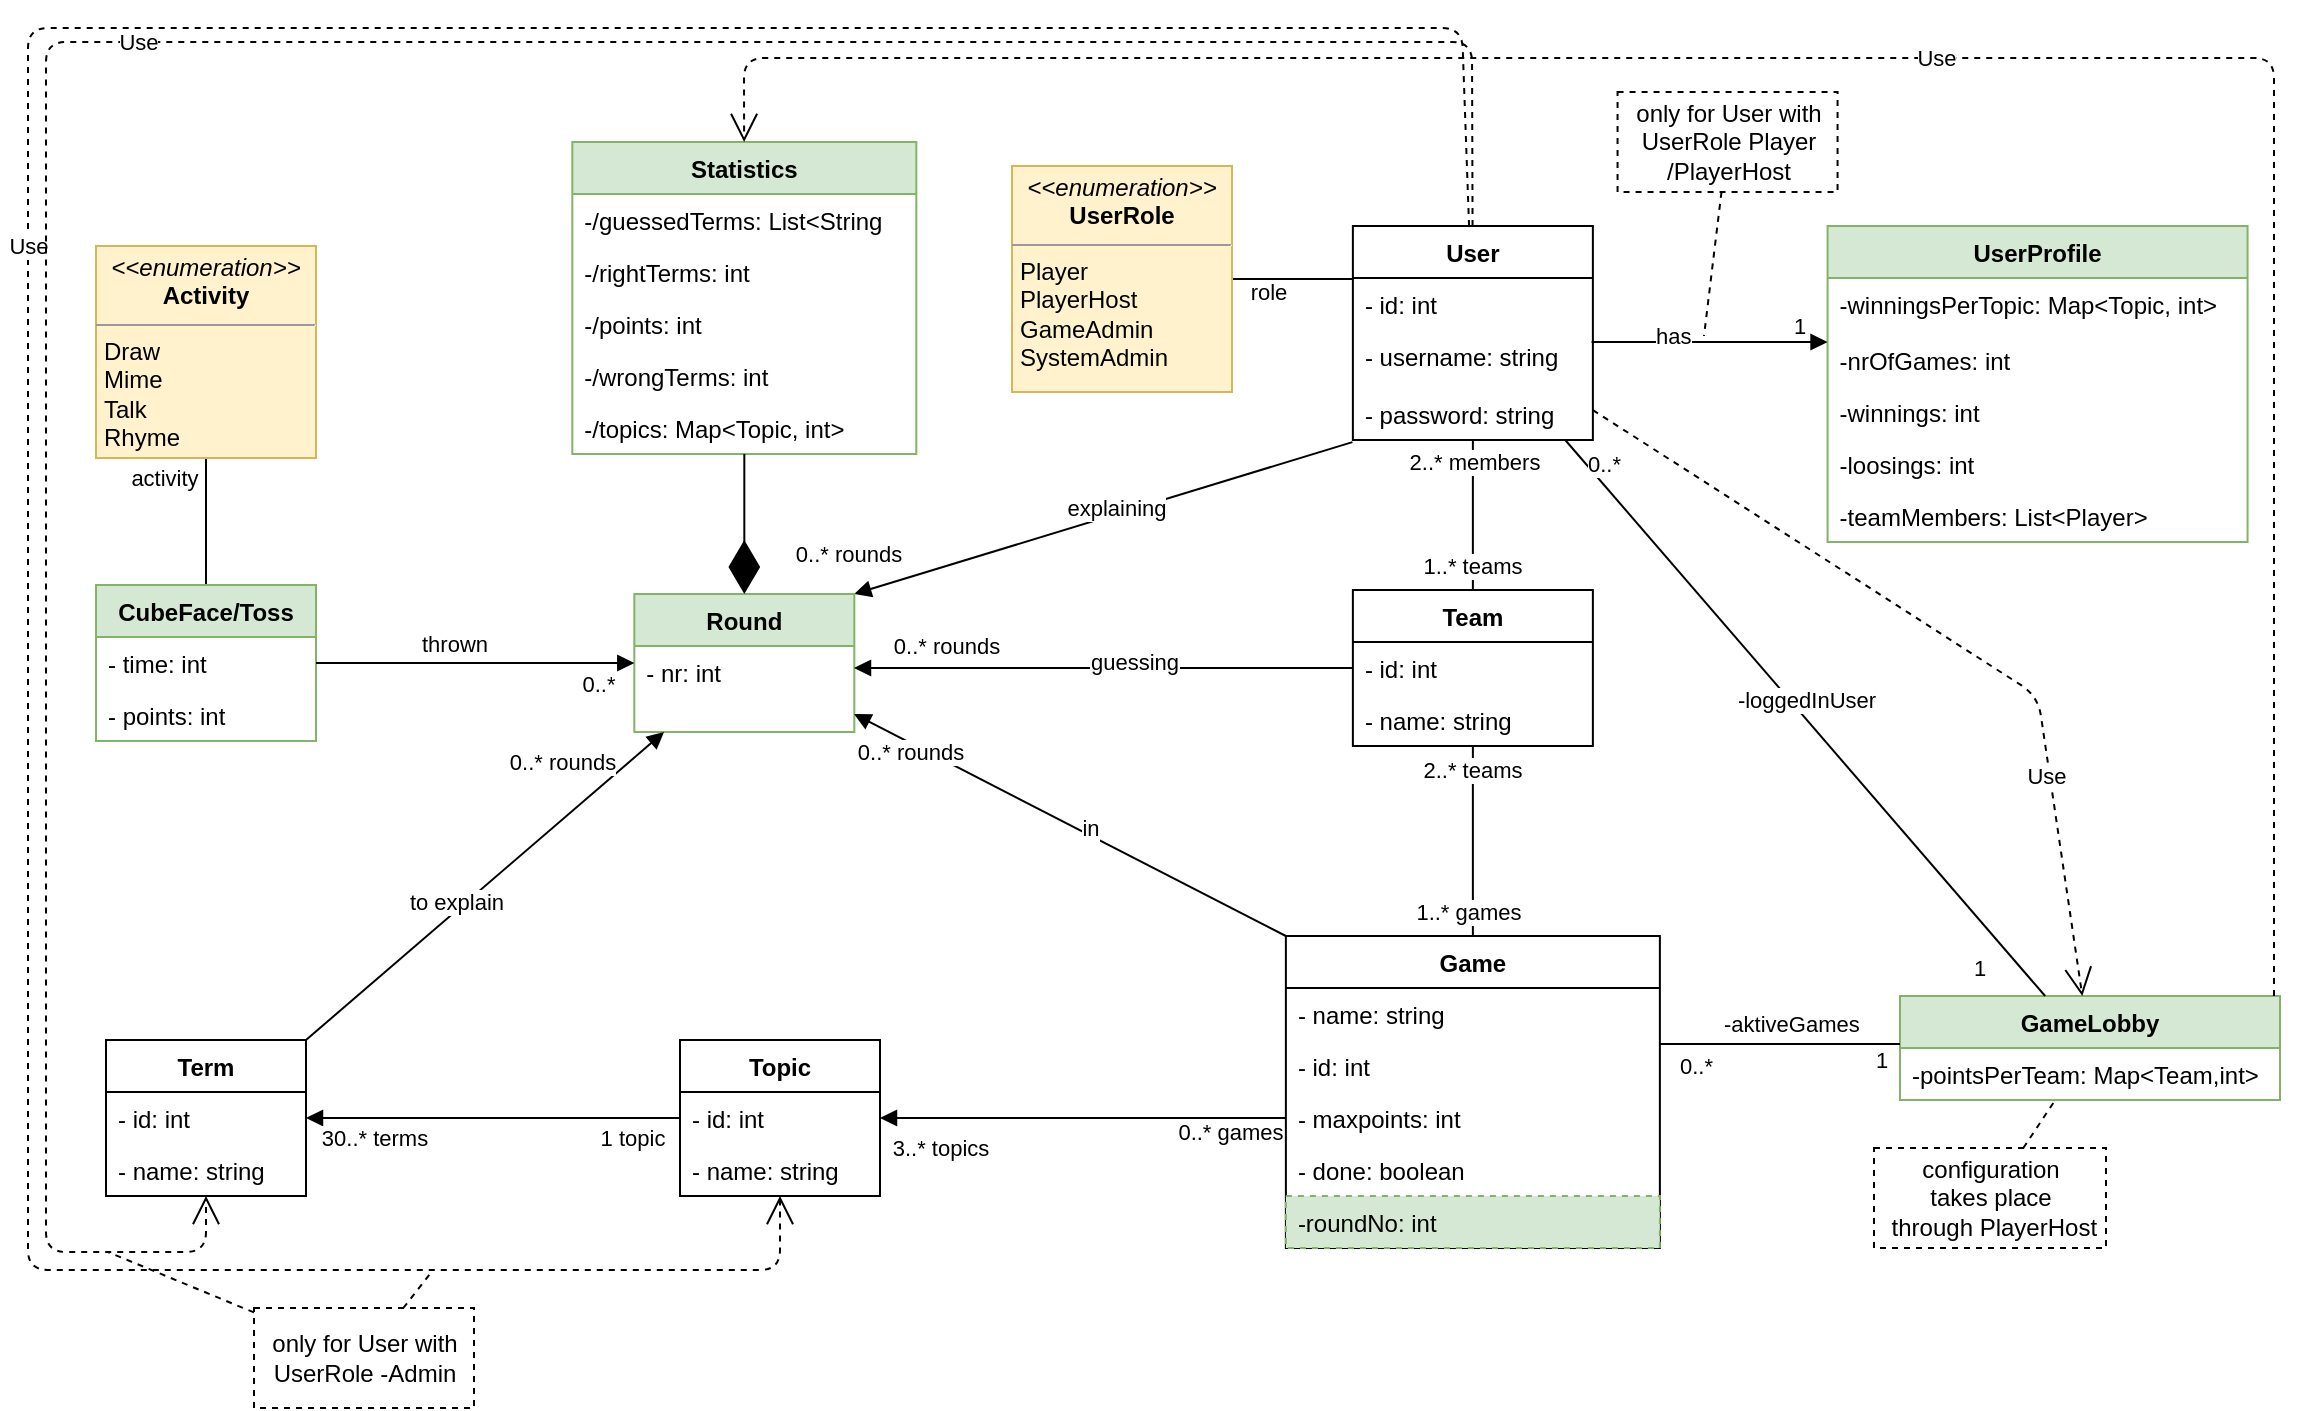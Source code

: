 <mxfile version="14.4.8" type="device"><diagram id="x_NA4deysEJHLA-lDIzr" name="Seite-1"><mxGraphModel dx="1422" dy="763" grid="0" gridSize="10" guides="1" tooltips="1" connect="1" arrows="1" fold="1" page="1" pageScale="1" pageWidth="1169" pageHeight="827" math="0" shadow="0"><root><mxCell id="0"/><mxCell id="1" parent="0"/><mxCell id="78UvX9WIQL5GHPiApA8K-1" value="User" style="swimlane;fontStyle=1;childLayout=stackLayout;horizontal=1;startSize=26;fillColor=none;horizontalStack=0;resizeParent=1;resizeParentMax=0;resizeLast=0;collapsible=1;marginBottom=0;" parent="1" vertex="1"><mxGeometry x="688.44" y="123" width="120" height="107" as="geometry"/></mxCell><mxCell id="78UvX9WIQL5GHPiApA8K-2" value="- id: int" style="text;strokeColor=none;fillColor=none;align=left;verticalAlign=top;spacingLeft=4;spacingRight=4;overflow=hidden;rotatable=0;points=[[0,0.5],[1,0.5]];portConstraint=eastwest;" parent="78UvX9WIQL5GHPiApA8K-1" vertex="1"><mxGeometry y="26" width="120" height="26" as="geometry"/></mxCell><mxCell id="78UvX9WIQL5GHPiApA8K-3" value="- username: string" style="text;strokeColor=none;fillColor=none;align=left;verticalAlign=top;spacingLeft=4;spacingRight=4;overflow=hidden;rotatable=0;points=[[0,0.5],[1,0.5]];portConstraint=eastwest;" parent="78UvX9WIQL5GHPiApA8K-1" vertex="1"><mxGeometry y="52" width="120" height="29" as="geometry"/></mxCell><mxCell id="78UvX9WIQL5GHPiApA8K-4" value="- password: string" style="text;strokeColor=none;fillColor=none;align=left;verticalAlign=top;spacingLeft=4;spacingRight=4;overflow=hidden;rotatable=0;points=[[0,0.5],[1,0.5]];portConstraint=eastwest;" parent="78UvX9WIQL5GHPiApA8K-1" vertex="1"><mxGeometry y="81" width="120" height="26" as="geometry"/></mxCell><mxCell id="78UvX9WIQL5GHPiApA8K-37" style="edgeStyle=orthogonalEdgeStyle;rounded=0;orthogonalLoop=1;jettySize=auto;html=1;endArrow=none;endFill=0;" parent="1" source="78UvX9WIQL5GHPiApA8K-9" target="78UvX9WIQL5GHPiApA8K-1" edge="1"><mxGeometry relative="1" as="geometry"><Array as="points"><mxPoint x="571" y="177"/><mxPoint x="571" y="177"/></Array><mxPoint x="583.78" y="175" as="sourcePoint"/></mxGeometry></mxCell><mxCell id="78UvX9WIQL5GHPiApA8K-73" value="role" style="edgeLabel;html=1;align=center;verticalAlign=middle;resizable=0;points=[];" parent="78UvX9WIQL5GHPiApA8K-37" vertex="1" connectable="0"><mxGeometry x="-0.604" y="-1" relative="1" as="geometry"><mxPoint x="6" y="5" as="offset"/></mxGeometry></mxCell><mxCell id="78UvX9WIQL5GHPiApA8K-9" value="&lt;p style=&quot;margin: 0px ; margin-top: 4px ; text-align: center&quot;&gt;&lt;i&gt;&amp;lt;&amp;lt;enumeration&amp;gt;&amp;gt;&lt;/i&gt;&lt;br&gt;&lt;b&gt;UserRole&lt;/b&gt;&lt;/p&gt;&lt;hr size=&quot;1&quot;&gt;&lt;p style=&quot;margin: 0px ; margin-left: 4px&quot;&gt;Player&lt;/p&gt;&lt;p style=&quot;margin: 0px ; margin-left: 4px&quot;&gt;PlayerHost&lt;/p&gt;&lt;p style=&quot;margin: 0px ; margin-left: 4px&quot;&gt;GameAdmin&lt;/p&gt;&lt;p style=&quot;margin: 0px ; margin-left: 4px&quot;&gt;SystemAdmin&lt;/p&gt;" style="verticalAlign=top;align=left;overflow=fill;fontSize=12;fontFamily=Helvetica;html=1;fillColor=#fff2cc;strokeColor=#d6b656;" parent="1" vertex="1"><mxGeometry x="518" y="93" width="110" height="113" as="geometry"/></mxCell><mxCell id="78UvX9WIQL5GHPiApA8K-57" style="edgeStyle=none;orthogonalLoop=1;jettySize=auto;html=1;endArrow=none;endFill=0;" parent="1" source="78UvX9WIQL5GHPiApA8K-10" target="78UvX9WIQL5GHPiApA8K-32" edge="1"><mxGeometry relative="1" as="geometry"/></mxCell><mxCell id="78UvX9WIQL5GHPiApA8K-58" value="activity" style="edgeLabel;html=1;align=center;verticalAlign=middle;resizable=0;points=[];" parent="78UvX9WIQL5GHPiApA8K-57" vertex="1" connectable="0"><mxGeometry x="-0.566" y="1" relative="1" as="geometry"><mxPoint x="-22.16" y="-4" as="offset"/></mxGeometry></mxCell><mxCell id="78UvX9WIQL5GHPiApA8K-10" value="&lt;p style=&quot;margin: 0px ; margin-top: 4px ; text-align: center&quot;&gt;&lt;i&gt;&amp;lt;&amp;lt;enumeration&amp;gt;&amp;gt;&lt;/i&gt;&lt;br&gt;&lt;b&gt;Activity&lt;/b&gt;&lt;/p&gt;&lt;hr size=&quot;1&quot;&gt;&lt;p style=&quot;margin: 0px ; margin-left: 4px&quot;&gt;Draw&lt;br&gt;Mime&lt;/p&gt;&lt;p style=&quot;margin: 0px ; margin-left: 4px&quot;&gt;Talk&lt;/p&gt;&lt;p style=&quot;margin: 0px ; margin-left: 4px&quot;&gt;Rhyme&lt;/p&gt;" style="verticalAlign=top;align=left;overflow=fill;fontSize=12;fontFamily=Helvetica;html=1;fillColor=#fff2cc;strokeColor=#d6b656;" parent="1" vertex="1"><mxGeometry x="60.0" y="133" width="110" height="106" as="geometry"/></mxCell><mxCell id="78UvX9WIQL5GHPiApA8K-11" value="Team" style="swimlane;fontStyle=1;childLayout=stackLayout;horizontal=1;startSize=26;fillColor=none;horizontalStack=0;resizeParent=1;resizeParentMax=0;resizeLast=0;collapsible=1;marginBottom=0;" parent="1" vertex="1"><mxGeometry x="688.44" y="305" width="120" height="78" as="geometry"/></mxCell><mxCell id="78UvX9WIQL5GHPiApA8K-12" value="- id: int" style="text;strokeColor=none;fillColor=none;align=left;verticalAlign=top;spacingLeft=4;spacingRight=4;overflow=hidden;rotatable=0;points=[[0,0.5],[1,0.5]];portConstraint=eastwest;" parent="78UvX9WIQL5GHPiApA8K-11" vertex="1"><mxGeometry y="26" width="120" height="26" as="geometry"/></mxCell><mxCell id="78UvX9WIQL5GHPiApA8K-13" value="- name: string" style="text;strokeColor=none;fillColor=none;align=left;verticalAlign=top;spacingLeft=4;spacingRight=4;overflow=hidden;rotatable=0;points=[[0,0.5],[1,0.5]];portConstraint=eastwest;" parent="78UvX9WIQL5GHPiApA8K-11" vertex="1"><mxGeometry y="52" width="120" height="26" as="geometry"/></mxCell><mxCell id="78UvX9WIQL5GHPiApA8K-15" value="Game" style="swimlane;fontStyle=1;childLayout=stackLayout;horizontal=1;startSize=26;fillColor=none;horizontalStack=0;resizeParent=1;resizeParentMax=0;resizeLast=0;collapsible=1;marginBottom=0;" parent="1" vertex="1"><mxGeometry x="654.94" y="478" width="187" height="156" as="geometry"/></mxCell><mxCell id="78UvX9WIQL5GHPiApA8K-17" value="- name: string" style="text;strokeColor=none;fillColor=none;align=left;verticalAlign=top;spacingLeft=4;spacingRight=4;overflow=hidden;rotatable=0;points=[[0,0.5],[1,0.5]];portConstraint=eastwest;" parent="78UvX9WIQL5GHPiApA8K-15" vertex="1"><mxGeometry y="26" width="187" height="26" as="geometry"/></mxCell><mxCell id="78UvX9WIQL5GHPiApA8K-16" value="- id: int" style="text;strokeColor=none;fillColor=none;align=left;verticalAlign=top;spacingLeft=4;spacingRight=4;overflow=hidden;rotatable=0;points=[[0,0.5],[1,0.5]];portConstraint=eastwest;" parent="78UvX9WIQL5GHPiApA8K-15" vertex="1"><mxGeometry y="52" width="187" height="26" as="geometry"/></mxCell><mxCell id="78UvX9WIQL5GHPiApA8K-18" value="- maxpoints: int" style="text;strokeColor=none;fillColor=none;align=left;verticalAlign=top;spacingLeft=4;spacingRight=4;overflow=hidden;rotatable=0;points=[[0,0.5],[1,0.5]];portConstraint=eastwest;" parent="78UvX9WIQL5GHPiApA8K-15" vertex="1"><mxGeometry y="78" width="187" height="26" as="geometry"/></mxCell><mxCell id="78UvX9WIQL5GHPiApA8K-19" value="- done: boolean" style="text;strokeColor=none;fillColor=none;align=left;verticalAlign=top;spacingLeft=4;spacingRight=4;overflow=hidden;rotatable=0;points=[[0,0.5],[1,0.5]];portConstraint=eastwest;" parent="78UvX9WIQL5GHPiApA8K-15" vertex="1"><mxGeometry y="104" width="187" height="26" as="geometry"/></mxCell><mxCell id="kWWr2eibAgtma6J2iYy3-29" value="-roundNo: int" style="text;strokeColor=#82b366;fillColor=#d5e8d4;align=left;verticalAlign=top;spacingLeft=4;spacingRight=4;overflow=hidden;rotatable=0;points=[[0,0.5],[1,0.5]];portConstraint=eastwest;dashed=1;" parent="78UvX9WIQL5GHPiApA8K-15" vertex="1"><mxGeometry y="130" width="187" height="26" as="geometry"/></mxCell><mxCell id="78UvX9WIQL5GHPiApA8K-38" style="orthogonalLoop=1;jettySize=auto;html=1;endArrow=none;endFill=0;exitX=1;exitY=0;exitDx=0;exitDy=0;entryX=-0.002;entryY=1.041;entryDx=0;entryDy=0;entryPerimeter=0;startArrow=block;startFill=1;" parent="1" source="78UvX9WIQL5GHPiApA8K-20" target="78UvX9WIQL5GHPiApA8K-4" edge="1"><mxGeometry relative="1" as="geometry"><mxPoint x="585.16" y="244" as="targetPoint"/></mxGeometry></mxCell><mxCell id="78UvX9WIQL5GHPiApA8K-39" value="explaining" style="edgeLabel;html=1;align=center;verticalAlign=middle;resizable=0;points=[];" parent="78UvX9WIQL5GHPiApA8K-38" vertex="1" connectable="0"><mxGeometry x="-0.118" relative="1" as="geometry"><mxPoint x="20.84" y="-9.46" as="offset"/></mxGeometry></mxCell><mxCell id="78UvX9WIQL5GHPiApA8K-41" value="0..* rounds" style="edgeLabel;html=1;align=center;verticalAlign=middle;resizable=0;points=[];" parent="78UvX9WIQL5GHPiApA8K-38" vertex="1" connectable="0"><mxGeometry x="-0.835" y="1" relative="1" as="geometry"><mxPoint x="-23.91" y="-12.63" as="offset"/></mxGeometry></mxCell><mxCell id="78UvX9WIQL5GHPiApA8K-20" value="Round" style="swimlane;fontStyle=1;childLayout=stackLayout;horizontal=1;startSize=26;fillColor=#d5e8d4;horizontalStack=0;resizeParent=1;resizeParentMax=0;resizeLast=0;collapsible=1;marginBottom=0;strokeColor=#82b366;" parent="1" vertex="1"><mxGeometry x="329.16" y="307" width="110" height="69" as="geometry"/></mxCell><mxCell id="78UvX9WIQL5GHPiApA8K-21" value="- nr: int" style="text;strokeColor=none;fillColor=none;align=left;verticalAlign=top;spacingLeft=4;spacingRight=4;overflow=hidden;rotatable=0;points=[[0,0.5],[1,0.5]];portConstraint=eastwest;" parent="78UvX9WIQL5GHPiApA8K-20" vertex="1"><mxGeometry y="26" width="110" height="43" as="geometry"/></mxCell><mxCell id="78UvX9WIQL5GHPiApA8K-26" value="Term" style="swimlane;fontStyle=1;childLayout=stackLayout;horizontal=1;startSize=26;fillColor=none;horizontalStack=0;resizeParent=1;resizeParentMax=0;resizeLast=0;collapsible=1;marginBottom=0;" parent="1" vertex="1"><mxGeometry x="65" y="530" width="100" height="78" as="geometry"/></mxCell><mxCell id="78UvX9WIQL5GHPiApA8K-27" value="- id: int" style="text;strokeColor=none;fillColor=none;align=left;verticalAlign=top;spacingLeft=4;spacingRight=4;overflow=hidden;rotatable=0;points=[[0,0.5],[1,0.5]];portConstraint=eastwest;" parent="78UvX9WIQL5GHPiApA8K-26" vertex="1"><mxGeometry y="26" width="100" height="26" as="geometry"/></mxCell><mxCell id="78UvX9WIQL5GHPiApA8K-28" value="- name: string" style="text;strokeColor=none;fillColor=none;align=left;verticalAlign=top;spacingLeft=4;spacingRight=4;overflow=hidden;rotatable=0;points=[[0,0.5],[1,0.5]];portConstraint=eastwest;" parent="78UvX9WIQL5GHPiApA8K-26" vertex="1"><mxGeometry y="52" width="100" height="26" as="geometry"/></mxCell><mxCell id="78UvX9WIQL5GHPiApA8K-29" value="Topic" style="swimlane;fontStyle=1;childLayout=stackLayout;horizontal=1;startSize=26;fillColor=none;horizontalStack=0;resizeParent=1;resizeParentMax=0;resizeLast=0;collapsible=1;marginBottom=0;" parent="1" vertex="1"><mxGeometry x="352.0" y="530" width="100" height="78" as="geometry"/></mxCell><mxCell id="78UvX9WIQL5GHPiApA8K-30" value="- id: int" style="text;strokeColor=none;fillColor=none;align=left;verticalAlign=top;spacingLeft=4;spacingRight=4;overflow=hidden;rotatable=0;points=[[0,0.5],[1,0.5]];portConstraint=eastwest;" parent="78UvX9WIQL5GHPiApA8K-29" vertex="1"><mxGeometry y="26" width="100" height="26" as="geometry"/></mxCell><mxCell id="78UvX9WIQL5GHPiApA8K-31" value="- name: string" style="text;strokeColor=none;fillColor=none;align=left;verticalAlign=top;spacingLeft=4;spacingRight=4;overflow=hidden;rotatable=0;points=[[0,0.5],[1,0.5]];portConstraint=eastwest;" parent="78UvX9WIQL5GHPiApA8K-29" vertex="1"><mxGeometry y="52" width="100" height="26" as="geometry"/></mxCell><mxCell id="78UvX9WIQL5GHPiApA8K-32" value="CubeFace/Toss" style="swimlane;fontStyle=1;childLayout=stackLayout;horizontal=1;startSize=26;fillColor=#d5e8d4;horizontalStack=0;resizeParent=1;resizeParentMax=0;resizeLast=0;collapsible=1;marginBottom=0;strokeColor=#82b366;" parent="1" vertex="1"><mxGeometry x="60.0" y="302.5" width="110" height="78" as="geometry"/></mxCell><mxCell id="78UvX9WIQL5GHPiApA8K-33" value="- time: int" style="text;strokeColor=none;fillColor=none;align=left;verticalAlign=top;spacingLeft=4;spacingRight=4;overflow=hidden;rotatable=0;points=[[0,0.5],[1,0.5]];portConstraint=eastwest;" parent="78UvX9WIQL5GHPiApA8K-32" vertex="1"><mxGeometry y="26" width="110" height="26" as="geometry"/></mxCell><mxCell id="78UvX9WIQL5GHPiApA8K-34" value="- points: int" style="text;strokeColor=none;fillColor=none;align=left;verticalAlign=top;spacingLeft=4;spacingRight=4;overflow=hidden;rotatable=0;points=[[0,0.5],[1,0.5]];portConstraint=eastwest;" parent="78UvX9WIQL5GHPiApA8K-32" vertex="1"><mxGeometry y="52" width="110" height="26" as="geometry"/></mxCell><mxCell id="78UvX9WIQL5GHPiApA8K-42" style="edgeStyle=none;orthogonalLoop=1;jettySize=auto;html=1;endArrow=none;endFill=0;startArrow=block;startFill=1;" parent="1" target="78UvX9WIQL5GHPiApA8K-12" edge="1"><mxGeometry relative="1" as="geometry"><mxPoint x="439" y="344" as="sourcePoint"/><Array as="points"/></mxGeometry></mxCell><mxCell id="78UvX9WIQL5GHPiApA8K-43" value="guessing" style="edgeLabel;html=1;align=center;verticalAlign=middle;resizable=0;points=[];" parent="78UvX9WIQL5GHPiApA8K-42" vertex="1" connectable="0"><mxGeometry x="-0.153" y="-1" relative="1" as="geometry"><mxPoint x="34" y="-4" as="offset"/></mxGeometry></mxCell><mxCell id="78UvX9WIQL5GHPiApA8K-44" value="0..* rounds" style="edgeLabel;html=1;align=center;verticalAlign=middle;resizable=0;points=[];" parent="78UvX9WIQL5GHPiApA8K-42" vertex="1" connectable="0"><mxGeometry x="-0.88" y="-1" relative="1" as="geometry"><mxPoint x="31" y="-12" as="offset"/></mxGeometry></mxCell><mxCell id="78UvX9WIQL5GHPiApA8K-46" style="edgeStyle=none;orthogonalLoop=1;jettySize=auto;html=1;entryX=0;entryY=0;entryDx=0;entryDy=0;endArrow=none;endFill=0;startArrow=block;startFill=1;" parent="1" target="78UvX9WIQL5GHPiApA8K-15" edge="1"><mxGeometry relative="1" as="geometry"><mxPoint x="439" y="367" as="sourcePoint"/></mxGeometry></mxCell><mxCell id="78UvX9WIQL5GHPiApA8K-47" value="in" style="edgeLabel;html=1;align=center;verticalAlign=middle;resizable=0;points=[];" parent="78UvX9WIQL5GHPiApA8K-46" vertex="1" connectable="0"><mxGeometry x="-0.076" relative="1" as="geometry"><mxPoint x="18.39" y="5.8" as="offset"/></mxGeometry></mxCell><mxCell id="78UvX9WIQL5GHPiApA8K-48" value="0..* rounds" style="edgeLabel;html=1;align=center;verticalAlign=middle;resizable=0;points=[];" parent="78UvX9WIQL5GHPiApA8K-46" vertex="1" connectable="0"><mxGeometry x="-0.778" y="1" relative="1" as="geometry"><mxPoint x="2.91" y="7.17" as="offset"/></mxGeometry></mxCell><mxCell id="78UvX9WIQL5GHPiApA8K-50" style="edgeStyle=none;orthogonalLoop=1;jettySize=auto;html=1;entryX=0.5;entryY=0;entryDx=0;entryDy=0;endArrow=none;endFill=0;" parent="1" source="78UvX9WIQL5GHPiApA8K-13" target="78UvX9WIQL5GHPiApA8K-15" edge="1"><mxGeometry relative="1" as="geometry"/></mxCell><mxCell id="78UvX9WIQL5GHPiApA8K-52" value="1..* games" style="edgeLabel;html=1;align=center;verticalAlign=middle;resizable=0;points=[];" parent="78UvX9WIQL5GHPiApA8K-50" vertex="1" connectable="0"><mxGeometry x="0.697" y="2" relative="1" as="geometry"><mxPoint x="-5" y="2" as="offset"/></mxGeometry></mxCell><mxCell id="78UvX9WIQL5GHPiApA8K-53" value="2..* teams" style="edgeLabel;html=1;align=center;verticalAlign=middle;resizable=0;points=[];" parent="78UvX9WIQL5GHPiApA8K-50" vertex="1" connectable="0"><mxGeometry x="-0.688" y="-1" relative="1" as="geometry"><mxPoint y="-3" as="offset"/></mxGeometry></mxCell><mxCell id="78UvX9WIQL5GHPiApA8K-54" style="edgeStyle=none;orthogonalLoop=1;jettySize=auto;html=1;entryX=0.5;entryY=0;entryDx=0;entryDy=0;endArrow=none;endFill=0;" parent="1" source="78UvX9WIQL5GHPiApA8K-4" target="78UvX9WIQL5GHPiApA8K-11" edge="1"><mxGeometry relative="1" as="geometry"/></mxCell><mxCell id="78UvX9WIQL5GHPiApA8K-55" value="2..* members" style="edgeLabel;html=1;align=center;verticalAlign=middle;resizable=0;points=[];" parent="78UvX9WIQL5GHPiApA8K-54" vertex="1" connectable="0"><mxGeometry x="-0.723" relative="1" as="geometry"><mxPoint as="offset"/></mxGeometry></mxCell><mxCell id="78UvX9WIQL5GHPiApA8K-56" value="1..* teams" style="edgeLabel;html=1;align=center;verticalAlign=middle;resizable=0;points=[];" parent="78UvX9WIQL5GHPiApA8K-54" vertex="1" connectable="0"><mxGeometry x="0.68" y="-1" relative="1" as="geometry"><mxPoint as="offset"/></mxGeometry></mxCell><mxCell id="78UvX9WIQL5GHPiApA8K-64" style="edgeStyle=none;orthogonalLoop=1;jettySize=auto;html=1;entryX=0;entryY=0.5;entryDx=0;entryDy=0;endArrow=none;endFill=0;startArrow=block;startFill=1;" parent="1" source="78UvX9WIQL5GHPiApA8K-27" target="78UvX9WIQL5GHPiApA8K-30" edge="1"><mxGeometry relative="1" as="geometry"/></mxCell><mxCell id="78UvX9WIQL5GHPiApA8K-65" value="30..* terms" style="edgeLabel;html=1;align=center;verticalAlign=middle;resizable=0;points=[];" parent="78UvX9WIQL5GHPiApA8K-64" vertex="1" connectable="0"><mxGeometry x="-0.604" relative="1" as="geometry"><mxPoint x="-3.33" y="10" as="offset"/></mxGeometry></mxCell><mxCell id="78UvX9WIQL5GHPiApA8K-66" value="1 topic" style="edgeLabel;html=1;align=center;verticalAlign=middle;resizable=0;points=[];" parent="78UvX9WIQL5GHPiApA8K-64" vertex="1" connectable="0"><mxGeometry x="0.588" y="2" relative="1" as="geometry"><mxPoint x="13.83" y="12" as="offset"/></mxGeometry></mxCell><mxCell id="78UvX9WIQL5GHPiApA8K-68" style="edgeStyle=none;orthogonalLoop=1;jettySize=auto;html=1;entryX=1;entryY=0;entryDx=0;entryDy=0;endArrow=none;endFill=0;startArrow=block;startFill=1;" parent="1" source="78UvX9WIQL5GHPiApA8K-20" target="78UvX9WIQL5GHPiApA8K-26" edge="1"><mxGeometry relative="1" as="geometry"><mxPoint x="338.655" y="390" as="sourcePoint"/></mxGeometry></mxCell><mxCell id="78UvX9WIQL5GHPiApA8K-69" value="to explain" style="edgeLabel;html=1;align=center;verticalAlign=middle;resizable=0;points=[];" parent="78UvX9WIQL5GHPiApA8K-68" vertex="1" connectable="0"><mxGeometry x="-0.148" y="2" relative="1" as="geometry"><mxPoint x="-29.78" y="17.62" as="offset"/></mxGeometry></mxCell><mxCell id="78UvX9WIQL5GHPiApA8K-72" value="0..* rounds" style="edgeLabel;html=1;align=center;verticalAlign=middle;resizable=0;points=[];" parent="78UvX9WIQL5GHPiApA8K-68" vertex="1" connectable="0"><mxGeometry x="-0.778" y="-3" relative="1" as="geometry"><mxPoint x="-30" as="offset"/></mxGeometry></mxCell><mxCell id="kWWr2eibAgtma6J2iYy3-8" style="edgeStyle=none;orthogonalLoop=1;jettySize=auto;html=1;endArrow=block;endFill=1;" parent="1" source="78UvX9WIQL5GHPiApA8K-32" target="78UvX9WIQL5GHPiApA8K-20" edge="1"><mxGeometry relative="1" as="geometry"><mxPoint x="170" y="353" as="sourcePoint"/><mxPoint x="339.16" y="353" as="targetPoint"/></mxGeometry></mxCell><mxCell id="kWWr2eibAgtma6J2iYy3-10" value="0..*" style="edgeLabel;html=1;align=center;verticalAlign=middle;resizable=0;points=[];" parent="kWWr2eibAgtma6J2iYy3-8" vertex="1" connectable="0"><mxGeometry x="0.588" y="2" relative="1" as="geometry"><mxPoint x="13.83" y="12" as="offset"/></mxGeometry></mxCell><mxCell id="kWWr2eibAgtma6J2iYy3-11" value="UserProfile" style="swimlane;fontStyle=1;childLayout=stackLayout;horizontal=1;startSize=26;fillColor=#d5e8d4;horizontalStack=0;resizeParent=1;resizeParentMax=0;resizeLast=0;collapsible=1;marginBottom=0;strokeColor=#82b366;" parent="1" vertex="1"><mxGeometry x="925.78" y="123" width="210" height="158" as="geometry"/></mxCell><mxCell id="kWWr2eibAgtma6J2iYy3-12" value="-winningsPerTopic: Map&lt;Topic, int&gt;&#xA;" style="text;strokeColor=none;fillColor=none;align=left;verticalAlign=top;spacingLeft=4;spacingRight=4;overflow=hidden;rotatable=0;points=[[0,0.5],[1,0.5]];portConstraint=eastwest;" parent="kWWr2eibAgtma6J2iYy3-11" vertex="1"><mxGeometry y="26" width="210" height="28" as="geometry"/></mxCell><mxCell id="kWWr2eibAgtma6J2iYy3-21" value="-nrOfGames: int" style="text;strokeColor=none;fillColor=none;align=left;verticalAlign=top;spacingLeft=4;spacingRight=4;overflow=hidden;rotatable=0;points=[[0,0.5],[1,0.5]];portConstraint=eastwest;dashed=1;" parent="kWWr2eibAgtma6J2iYy3-11" vertex="1"><mxGeometry y="54" width="210" height="26" as="geometry"/></mxCell><mxCell id="kWWr2eibAgtma6J2iYy3-23" value="-winnings: int" style="text;strokeColor=none;fillColor=none;align=left;verticalAlign=top;spacingLeft=4;spacingRight=4;overflow=hidden;rotatable=0;points=[[0,0.5],[1,0.5]];portConstraint=eastwest;dashed=1;" parent="kWWr2eibAgtma6J2iYy3-11" vertex="1"><mxGeometry y="80" width="210" height="26" as="geometry"/></mxCell><mxCell id="kWWr2eibAgtma6J2iYy3-25" value="-loosings: int" style="text;strokeColor=none;fillColor=none;align=left;verticalAlign=top;spacingLeft=4;spacingRight=4;overflow=hidden;rotatable=0;points=[[0,0.5],[1,0.5]];portConstraint=eastwest;dashed=1;" parent="kWWr2eibAgtma6J2iYy3-11" vertex="1"><mxGeometry y="106" width="210" height="26" as="geometry"/></mxCell><mxCell id="kWWr2eibAgtma6J2iYy3-24" value="-teamMembers: List&lt;Player&gt;" style="text;strokeColor=none;fillColor=none;align=left;verticalAlign=top;spacingLeft=4;spacingRight=4;overflow=hidden;rotatable=0;points=[[0,0.5],[1,0.5]];portConstraint=eastwest;dashed=1;" parent="kWWr2eibAgtma6J2iYy3-11" vertex="1"><mxGeometry y="132" width="210" height="26" as="geometry"/></mxCell><mxCell id="kWWr2eibAgtma6J2iYy3-18" value="&lt;div&gt;only for User with &lt;br&gt;&lt;/div&gt;&lt;div&gt;UserRole Player&lt;/div&gt;/PlayerHost" style="html=1;dashed=1;" parent="1" vertex="1"><mxGeometry x="820.78" y="56" width="110" height="50" as="geometry"/></mxCell><mxCell id="kWWr2eibAgtma6J2iYy3-20" value="" style="endArrow=none;endSize=12;dashed=1;html=1;endFill=0;" parent="1" source="kWWr2eibAgtma6J2iYy3-18" edge="1"><mxGeometry width="160" relative="1" as="geometry"><mxPoint x="820.78" y="100" as="sourcePoint"/><mxPoint x="864" y="178" as="targetPoint"/><Array as="points"/></mxGeometry></mxCell><mxCell id="kWWr2eibAgtma6J2iYy3-27" value="has" style="endArrow=block;endFill=1;html=1;edgeStyle=orthogonalEdgeStyle;align=left;verticalAlign=top;" parent="1" target="kWWr2eibAgtma6J2iYy3-21" edge="1"><mxGeometry x="-0.391" y="16" relative="1" as="geometry"><mxPoint x="812" y="181" as="sourcePoint"/><mxPoint x="714.78" y="401" as="targetPoint"/><Array as="points"><mxPoint x="805.78" y="181"/><mxPoint x="805.78" y="181"/></Array><mxPoint as="offset"/></mxGeometry></mxCell><mxCell id="kWWr2eibAgtma6J2iYy3-35" value="Statistics" style="swimlane;fontStyle=1;childLayout=stackLayout;horizontal=1;startSize=26;fillColor=#d5e8d4;horizontalStack=0;resizeParent=1;resizeParentMax=0;resizeLast=0;collapsible=1;marginBottom=0;strokeColor=#82b366;" parent="1" vertex="1"><mxGeometry x="298.16" y="81" width="172" height="156" as="geometry"/></mxCell><mxCell id="kWWr2eibAgtma6J2iYy3-36" value="-/guessedTerms: List&lt;String" style="text;strokeColor=none;fillColor=none;align=left;verticalAlign=top;spacingLeft=4;spacingRight=4;overflow=hidden;rotatable=0;points=[[0,0.5],[1,0.5]];portConstraint=eastwest;" parent="kWWr2eibAgtma6J2iYy3-35" vertex="1"><mxGeometry y="26" width="172" height="26" as="geometry"/></mxCell><mxCell id="kWWr2eibAgtma6J2iYy3-38" value="-/rightTerms: int" style="text;strokeColor=none;fillColor=none;align=left;verticalAlign=top;spacingLeft=4;spacingRight=4;overflow=hidden;rotatable=0;points=[[0,0.5],[1,0.5]];portConstraint=eastwest;" parent="kWWr2eibAgtma6J2iYy3-35" vertex="1"><mxGeometry y="52" width="172" height="26" as="geometry"/></mxCell><mxCell id="kWWr2eibAgtma6J2iYy3-37" value="-/points: int" style="text;strokeColor=none;fillColor=none;align=left;verticalAlign=top;spacingLeft=4;spacingRight=4;overflow=hidden;rotatable=0;points=[[0,0.5],[1,0.5]];portConstraint=eastwest;" parent="kWWr2eibAgtma6J2iYy3-35" vertex="1"><mxGeometry y="78" width="172" height="26" as="geometry"/></mxCell><mxCell id="kWWr2eibAgtma6J2iYy3-39" value="-/wrongTerms: int" style="text;strokeColor=none;fillColor=none;align=left;verticalAlign=top;spacingLeft=4;spacingRight=4;overflow=hidden;rotatable=0;points=[[0,0.5],[1,0.5]];portConstraint=eastwest;dashed=1;" parent="kWWr2eibAgtma6J2iYy3-35" vertex="1"><mxGeometry y="104" width="172" height="26" as="geometry"/></mxCell><mxCell id="kWWr2eibAgtma6J2iYy3-40" value="-/topics: Map&lt;Topic, int&gt;" style="text;strokeColor=none;fillColor=none;align=left;verticalAlign=top;spacingLeft=4;spacingRight=4;overflow=hidden;rotatable=0;points=[[0,0.5],[1,0.5]];portConstraint=eastwest;dashed=1;" parent="kWWr2eibAgtma6J2iYy3-35" vertex="1"><mxGeometry y="130" width="172" height="26" as="geometry"/></mxCell><mxCell id="kWWr2eibAgtma6J2iYy3-48" value="" style="endArrow=diamondThin;endFill=1;endSize=24;html=1;" parent="1" source="kWWr2eibAgtma6J2iYy3-35" target="78UvX9WIQL5GHPiApA8K-20" edge="1"><mxGeometry width="160" relative="1" as="geometry"><mxPoint x="860" y="725" as="sourcePoint"/><mxPoint x="1020" y="725" as="targetPoint"/></mxGeometry></mxCell><mxCell id="2rrnMifNEnG3qpOy6lXO-4" value="1" style="edgeLabel;resizable=0;html=1;align=left;verticalAlign=bottom;" connectable="0" vertex="1" parent="1"><mxGeometry x="812" y="181" as="geometry"><mxPoint x="95" as="offset"/></mxGeometry></mxCell><mxCell id="2rrnMifNEnG3qpOy6lXO-6" value="&lt;div&gt;3..* topics&lt;/div&gt;" style="html=1;verticalAlign=bottom;endArrow=none;endFill=0;entryX=0;entryY=0.5;entryDx=0;entryDy=0;startArrow=block;startFill=1;" edge="1" parent="1" source="78UvX9WIQL5GHPiApA8K-29" target="78UvX9WIQL5GHPiApA8K-18"><mxGeometry x="-0.704" y="-24" width="80" relative="1" as="geometry"><mxPoint x="544" y="389" as="sourcePoint"/><mxPoint x="655" y="563" as="targetPoint"/><mxPoint as="offset"/></mxGeometry></mxCell><mxCell id="2rrnMifNEnG3qpOy6lXO-36" value="0..* games" style="edgeLabel;html=1;align=center;verticalAlign=middle;resizable=0;points=[];" vertex="1" connectable="0" parent="2rrnMifNEnG3qpOy6lXO-6"><mxGeometry x="0.863" y="-7" relative="1" as="geometry"><mxPoint x="-14" as="offset"/></mxGeometry></mxCell><mxCell id="2rrnMifNEnG3qpOy6lXO-8" value="Use" style="endArrow=open;endSize=12;dashed=1;html=1;" edge="1" parent="1" source="78UvX9WIQL5GHPiApA8K-1" target="78UvX9WIQL5GHPiApA8K-29"><mxGeometry width="160" relative="1" as="geometry"><mxPoint x="454" y="389" as="sourcePoint"/><mxPoint x="614" y="389" as="targetPoint"/><Array as="points"><mxPoint x="743" y="24"/><mxPoint x="26" y="24"/><mxPoint x="26" y="645"/><mxPoint x="402" y="645"/></Array></mxGeometry></mxCell><mxCell id="2rrnMifNEnG3qpOy6lXO-9" value="Use" style="endArrow=open;endSize=12;dashed=1;html=1;" edge="1" parent="1" source="78UvX9WIQL5GHPiApA8K-1" target="78UvX9WIQL5GHPiApA8K-26"><mxGeometry width="160" relative="1" as="geometry"><mxPoint x="454" y="389" as="sourcePoint"/><mxPoint x="614" y="389" as="targetPoint"/><Array as="points"><mxPoint x="748" y="31"/><mxPoint x="35" y="31"/><mxPoint x="35" y="636"/><mxPoint x="115" y="636"/></Array></mxGeometry></mxCell><mxCell id="2rrnMifNEnG3qpOy6lXO-10" value="&lt;div&gt;only for User with &lt;br&gt;&lt;/div&gt;&lt;div&gt;UserRole -Admin&lt;br&gt;&lt;/div&gt;" style="html=1;dashed=1;" vertex="1" parent="1"><mxGeometry x="139" y="664" width="110" height="50" as="geometry"/></mxCell><mxCell id="2rrnMifNEnG3qpOy6lXO-12" value="" style="html=1;verticalAlign=bottom;endArrow=none;endFill=0;dashed=1;" edge="1" parent="1" source="2rrnMifNEnG3qpOy6lXO-10"><mxGeometry width="80" relative="1" as="geometry"><mxPoint x="494" y="389" as="sourcePoint"/><mxPoint x="227" y="647" as="targetPoint"/></mxGeometry></mxCell><mxCell id="2rrnMifNEnG3qpOy6lXO-13" value="" style="html=1;verticalAlign=bottom;endArrow=none;endFill=0;dashed=1;" edge="1" parent="1" source="2rrnMifNEnG3qpOy6lXO-10"><mxGeometry width="80" relative="1" as="geometry"><mxPoint x="216.535" y="665" as="sourcePoint"/><mxPoint x="66" y="636" as="targetPoint"/><Array as="points"/></mxGeometry></mxCell><mxCell id="2rrnMifNEnG3qpOy6lXO-20" value="GameLobby" style="swimlane;fontStyle=1;childLayout=stackLayout;horizontal=1;startSize=26;fillColor=#d5e8d4;horizontalStack=0;resizeParent=1;resizeParentMax=0;resizeLast=0;collapsible=1;marginBottom=0;strokeColor=#82b366;" vertex="1" parent="1"><mxGeometry x="962" y="508" width="190" height="52" as="geometry"/></mxCell><mxCell id="kWWr2eibAgtma6J2iYy3-26" value="-pointsPerTeam: Map&lt;Team,int&gt;" style="text;align=left;verticalAlign=top;spacingLeft=4;spacingRight=4;overflow=hidden;rotatable=0;points=[[0,0.5],[1,0.5]];portConstraint=eastwest;dashed=1;" parent="2rrnMifNEnG3qpOy6lXO-20" vertex="1"><mxGeometry y="26" width="190" height="26" as="geometry"/></mxCell><mxCell id="2rrnMifNEnG3qpOy6lXO-24" value="-loggedInUser" style="html=1;verticalAlign=bottom;endArrow=none;endFill=0;" edge="1" parent="1" source="2rrnMifNEnG3qpOy6lXO-20" target="78UvX9WIQL5GHPiApA8K-1"><mxGeometry width="80" relative="1" as="geometry"><mxPoint x="494" y="389" as="sourcePoint"/><mxPoint x="574" y="389" as="targetPoint"/></mxGeometry></mxCell><mxCell id="2rrnMifNEnG3qpOy6lXO-25" value="1" style="edgeLabel;resizable=0;html=1;align=left;verticalAlign=bottom;" connectable="0" vertex="1" parent="1"><mxGeometry x="850" y="214" as="geometry"><mxPoint x="147" y="288" as="offset"/></mxGeometry></mxCell><mxCell id="2rrnMifNEnG3qpOy6lXO-26" value="0..*" style="edgeLabel;resizable=0;html=1;align=left;verticalAlign=bottom;" connectable="0" vertex="1" parent="1"><mxGeometry x="812" y="181" as="geometry"><mxPoint x="-8" y="69" as="offset"/></mxGeometry></mxCell><mxCell id="2rrnMifNEnG3qpOy6lXO-29" value="-aktiveGames" style="endArrow=none;endFill=0;html=1;edgeStyle=orthogonalEdgeStyle;align=left;verticalAlign=top;startArrow=none;startFill=0;" edge="1" parent="1" source="2rrnMifNEnG3qpOy6lXO-20" target="78UvX9WIQL5GHPiApA8K-15"><mxGeometry x="0.499" y="-23" relative="1" as="geometry"><mxPoint x="454" y="389" as="sourcePoint"/><mxPoint x="614" y="389" as="targetPoint"/><Array as="points"><mxPoint x="873" y="532"/><mxPoint x="873" y="532"/></Array><mxPoint as="offset"/></mxGeometry></mxCell><mxCell id="2rrnMifNEnG3qpOy6lXO-30" value="1" style="edgeLabel;resizable=0;html=1;align=left;verticalAlign=bottom;" connectable="0" vertex="1" parent="2rrnMifNEnG3qpOy6lXO-29"><mxGeometry x="-1" relative="1" as="geometry"><mxPoint x="-14" y="16" as="offset"/></mxGeometry></mxCell><mxCell id="2rrnMifNEnG3qpOy6lXO-32" value="0..*" style="edgeLabel;resizable=0;html=1;align=left;verticalAlign=bottom;" connectable="0" vertex="1" parent="1"><mxGeometry x="918" y="545" as="geometry"><mxPoint x="-68" y="6" as="offset"/></mxGeometry></mxCell><mxCell id="2rrnMifNEnG3qpOy6lXO-38" value="Use" style="endArrow=open;endSize=12;dashed=1;html=1;" edge="1" parent="1" source="78UvX9WIQL5GHPiApA8K-1" target="2rrnMifNEnG3qpOy6lXO-20"><mxGeometry x="0.465" y="-2" width="160" relative="1" as="geometry"><mxPoint x="454" y="389" as="sourcePoint"/><mxPoint x="614" y="389" as="targetPoint"/><Array as="points"><mxPoint x="1031" y="358"/></Array><mxPoint as="offset"/></mxGeometry></mxCell><mxCell id="2rrnMifNEnG3qpOy6lXO-39" value="Use" style="endArrow=open;endSize=12;dashed=1;html=1;" edge="1" parent="1" source="2rrnMifNEnG3qpOy6lXO-20" target="kWWr2eibAgtma6J2iYy3-35"><mxGeometry width="160" relative="1" as="geometry"><mxPoint x="454" y="389" as="sourcePoint"/><mxPoint x="614" y="389" as="targetPoint"/><Array as="points"><mxPoint x="1149" y="508"/><mxPoint x="1149" y="39"/><mxPoint x="384" y="39"/></Array></mxGeometry></mxCell><mxCell id="2rrnMifNEnG3qpOy6lXO-40" value="&lt;div&gt;configuration &lt;br&gt;&lt;/div&gt;&lt;div&gt;takes place&lt;/div&gt;&amp;nbsp;through PlayerHost" style="html=1;dashed=1;" vertex="1" parent="1"><mxGeometry x="949" y="584" width="116" height="50" as="geometry"/></mxCell><mxCell id="2rrnMifNEnG3qpOy6lXO-42" value="" style="html=1;verticalAlign=bottom;endArrow=none;endFill=0;dashed=1;" edge="1" parent="1" source="2rrnMifNEnG3qpOy6lXO-40" target="2rrnMifNEnG3qpOy6lXO-20"><mxGeometry width="80" relative="1" as="geometry"><mxPoint x="494" y="389" as="sourcePoint"/><mxPoint x="574" y="389" as="targetPoint"/></mxGeometry></mxCell><mxCell id="2rrnMifNEnG3qpOy6lXO-43" value="&lt;font style=&quot;font-size: 11px&quot;&gt;thrown&lt;/font&gt;" style="text;html=1;align=center;verticalAlign=middle;resizable=0;points=[];autosize=1;" vertex="1" parent="1"><mxGeometry x="216" y="323" width="45" height="18" as="geometry"/></mxCell></root></mxGraphModel></diagram></mxfile>